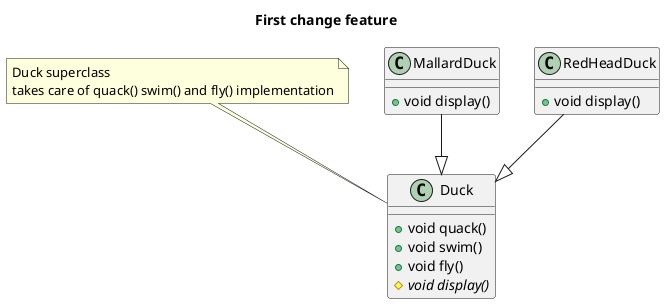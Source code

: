 @startuml

title First change feature

note "Duck superclass\ntakes care of quack() swim() and fly() implementation" as n

class Duck {

    + void quack()
    + void swim()
    + void fly()
    # {abstract} void display()
}

class MallardDuck {
    + void display()
}

class RedHeadDuck {
    + void display()
}

n-->Duck
MallardDuck--|>Duck
RedHeadDuck--|>Duck

@enduml
